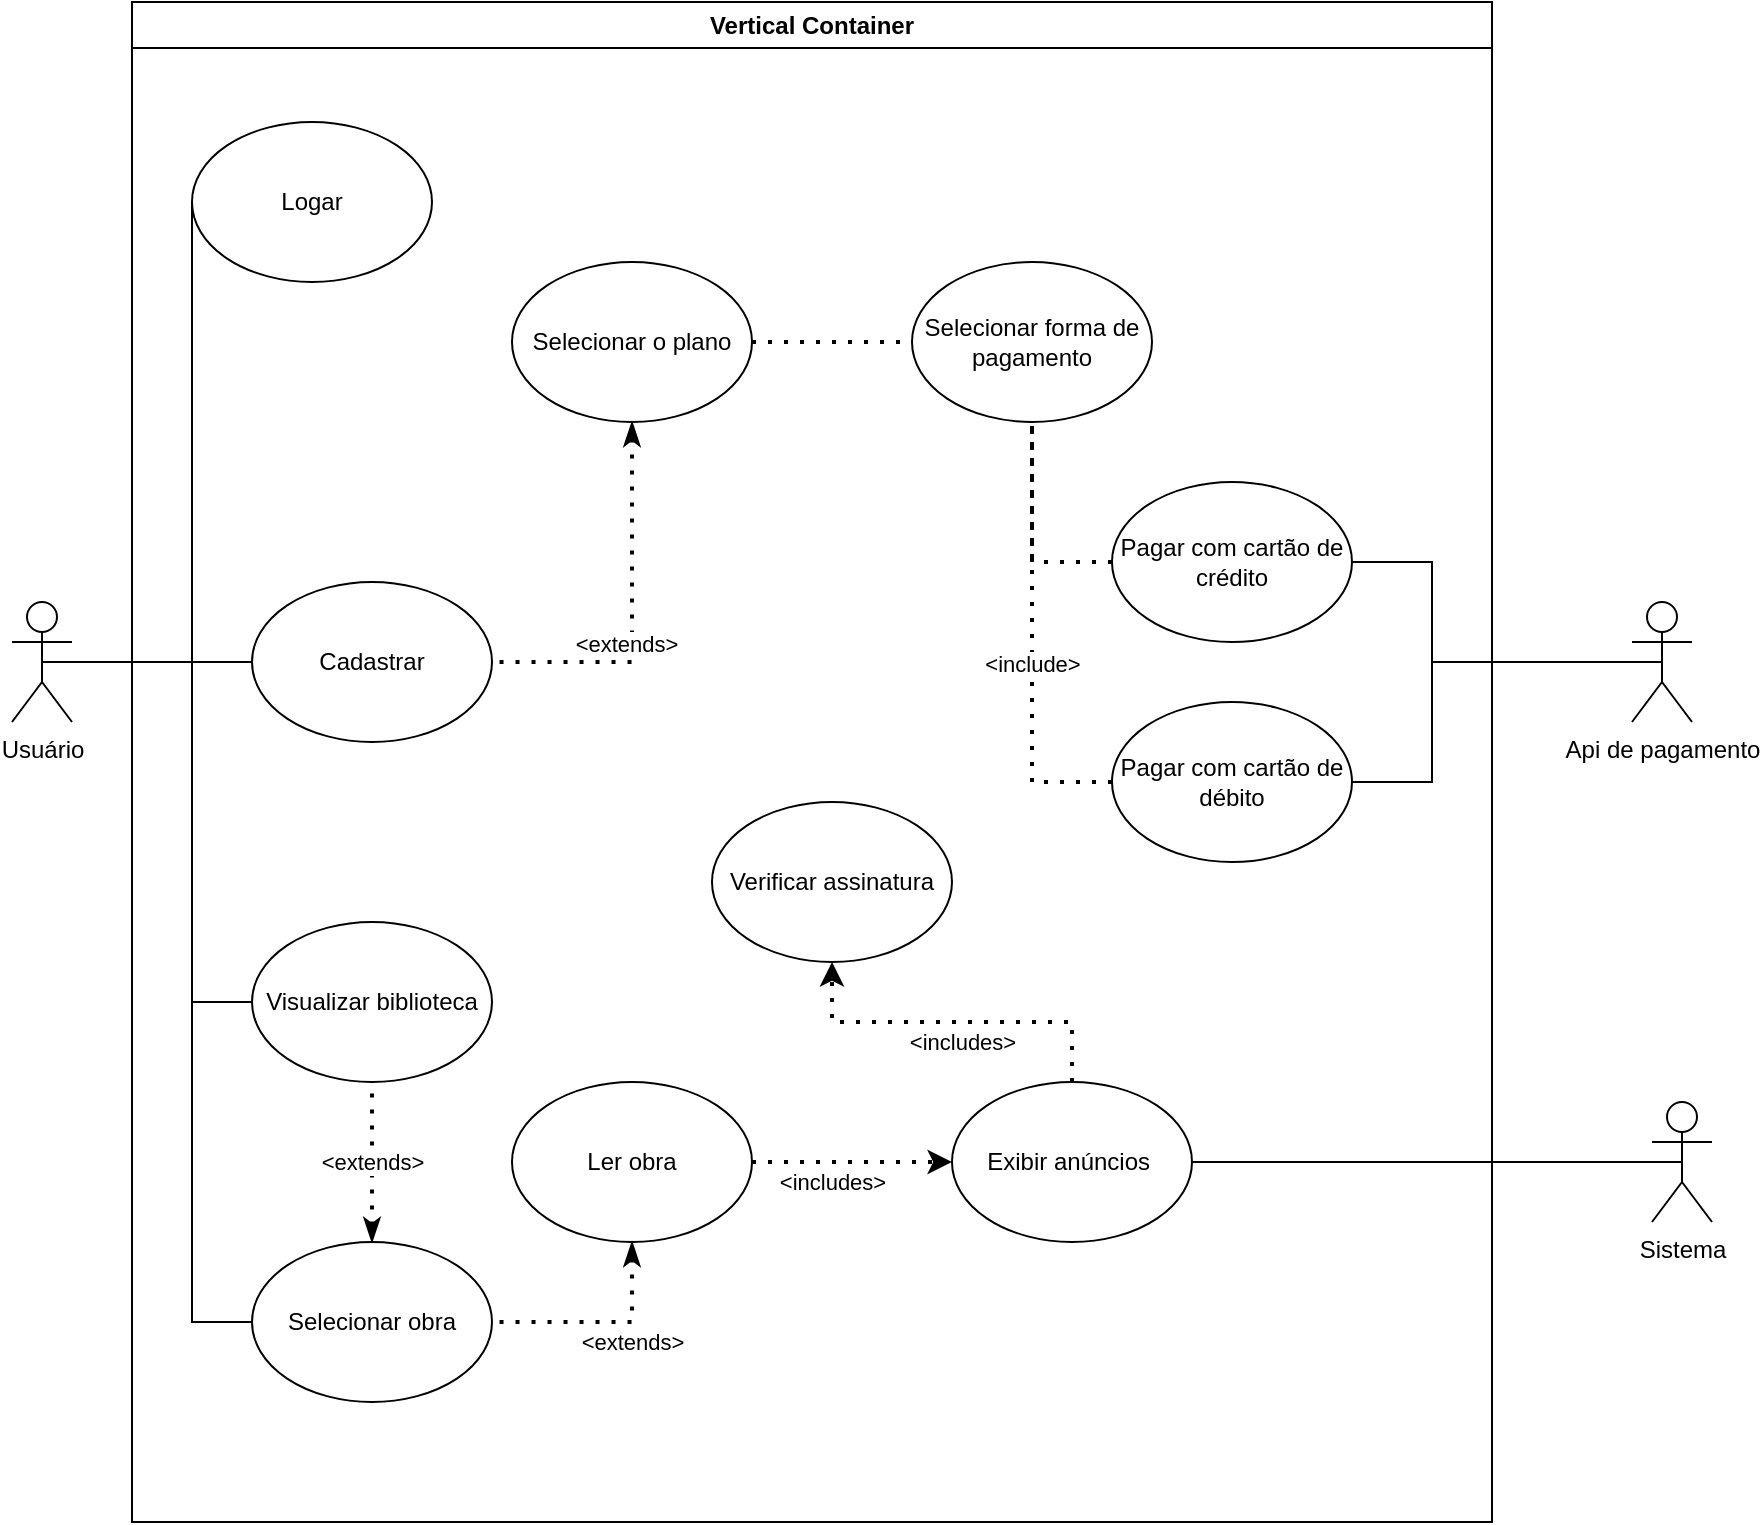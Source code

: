 <mxfile version="26.0.14">
  <diagram name="Página-1" id="UD3LxY6L90YgcLNmKbvg">
    <mxGraphModel dx="2308" dy="814" grid="1" gridSize="10" guides="1" tooltips="1" connect="1" arrows="1" fold="1" page="1" pageScale="1" pageWidth="827" pageHeight="1169" math="0" shadow="0">
      <root>
        <mxCell id="0" />
        <mxCell id="1" parent="0" />
        <mxCell id="cwIM0nOu93WwqDmSKbHJ-1" value="Usuário&lt;div&gt;&lt;br&gt;&lt;/div&gt;" style="shape=umlActor;verticalLabelPosition=bottom;verticalAlign=top;html=1;outlineConnect=0;" vertex="1" parent="1">
          <mxGeometry x="-510" y="410" width="30" height="60" as="geometry" />
        </mxCell>
        <mxCell id="cwIM0nOu93WwqDmSKbHJ-14" value="Vertical Container" style="swimlane;whiteSpace=wrap;html=1;" vertex="1" parent="1">
          <mxGeometry x="-450" y="110" width="680" height="760" as="geometry" />
        </mxCell>
        <mxCell id="cwIM0nOu93WwqDmSKbHJ-4" value="Logar" style="ellipse;whiteSpace=wrap;html=1;" vertex="1" parent="cwIM0nOu93WwqDmSKbHJ-14">
          <mxGeometry x="30" y="60" width="120" height="80" as="geometry" />
        </mxCell>
        <mxCell id="cwIM0nOu93WwqDmSKbHJ-9" style="edgeStyle=orthogonalEdgeStyle;rounded=0;orthogonalLoop=1;jettySize=auto;html=1;exitX=1;exitY=0.5;exitDx=0;exitDy=0;" edge="1" parent="cwIM0nOu93WwqDmSKbHJ-14" source="cwIM0nOu93WwqDmSKbHJ-5">
          <mxGeometry relative="1" as="geometry">
            <mxPoint x="149.759" y="330.241" as="targetPoint" />
          </mxGeometry>
        </mxCell>
        <mxCell id="cwIM0nOu93WwqDmSKbHJ-5" value="Cadastrar" style="ellipse;whiteSpace=wrap;html=1;" vertex="1" parent="cwIM0nOu93WwqDmSKbHJ-14">
          <mxGeometry x="60" y="290" width="120" height="80" as="geometry" />
        </mxCell>
        <mxCell id="cwIM0nOu93WwqDmSKbHJ-6" value="Selecionar o plano" style="ellipse;whiteSpace=wrap;html=1;" vertex="1" parent="cwIM0nOu93WwqDmSKbHJ-14">
          <mxGeometry x="190" y="130" width="120" height="80" as="geometry" />
        </mxCell>
        <mxCell id="cwIM0nOu93WwqDmSKbHJ-7" value="" style="endArrow=none;dashed=1;html=1;dashPattern=1 3;strokeWidth=2;rounded=0;startArrow=classicThin;startFill=1;entryX=1;entryY=0.5;entryDx=0;entryDy=0;exitX=0.5;exitY=1;exitDx=0;exitDy=0;" edge="1" parent="cwIM0nOu93WwqDmSKbHJ-14" source="cwIM0nOu93WwqDmSKbHJ-6" target="cwIM0nOu93WwqDmSKbHJ-5">
          <mxGeometry width="50" height="50" relative="1" as="geometry">
            <mxPoint x="246" y="380" as="sourcePoint" />
            <mxPoint x="156" y="330" as="targetPoint" />
            <Array as="points">
              <mxPoint x="250" y="330" />
            </Array>
          </mxGeometry>
        </mxCell>
        <mxCell id="cwIM0nOu93WwqDmSKbHJ-8" value="&amp;lt;extends&amp;gt;" style="edgeLabel;html=1;align=center;verticalAlign=middle;resizable=0;points=[];" vertex="1" connectable="0" parent="cwIM0nOu93WwqDmSKbHJ-7">
          <mxGeometry x="0.032" y="-3" relative="1" as="geometry">
            <mxPoint y="13" as="offset" />
          </mxGeometry>
        </mxCell>
        <mxCell id="cwIM0nOu93WwqDmSKbHJ-10" value="Visualizar biblioteca" style="ellipse;whiteSpace=wrap;html=1;" vertex="1" parent="cwIM0nOu93WwqDmSKbHJ-14">
          <mxGeometry x="60" y="460" width="120" height="80" as="geometry" />
        </mxCell>
        <mxCell id="cwIM0nOu93WwqDmSKbHJ-11" value="Selecionar obra" style="ellipse;whiteSpace=wrap;html=1;" vertex="1" parent="cwIM0nOu93WwqDmSKbHJ-14">
          <mxGeometry x="60" y="620" width="120" height="80" as="geometry" />
        </mxCell>
        <mxCell id="cwIM0nOu93WwqDmSKbHJ-22" value="Ler obra" style="ellipse;whiteSpace=wrap;html=1;" vertex="1" parent="cwIM0nOu93WwqDmSKbHJ-14">
          <mxGeometry x="190" y="540" width="120" height="80" as="geometry" />
        </mxCell>
        <mxCell id="cwIM0nOu93WwqDmSKbHJ-26" value="Verificar assinatura" style="ellipse;whiteSpace=wrap;html=1;" vertex="1" parent="cwIM0nOu93WwqDmSKbHJ-14">
          <mxGeometry x="290" y="400" width="120" height="80" as="geometry" />
        </mxCell>
        <mxCell id="cwIM0nOu93WwqDmSKbHJ-30" value="Exibir anúncios&amp;nbsp;" style="ellipse;whiteSpace=wrap;html=1;" vertex="1" parent="cwIM0nOu93WwqDmSKbHJ-14">
          <mxGeometry x="410" y="540" width="120" height="80" as="geometry" />
        </mxCell>
        <mxCell id="cwIM0nOu93WwqDmSKbHJ-31" value="" style="endArrow=classic;dashed=1;html=1;dashPattern=1 3;strokeWidth=2;rounded=0;exitX=0.5;exitY=0;exitDx=0;exitDy=0;entryX=0.5;entryY=1;entryDx=0;entryDy=0;endFill=1;" edge="1" parent="cwIM0nOu93WwqDmSKbHJ-14" source="cwIM0nOu93WwqDmSKbHJ-30" target="cwIM0nOu93WwqDmSKbHJ-26">
          <mxGeometry width="50" height="50" relative="1" as="geometry">
            <mxPoint x="480" y="530" as="sourcePoint" />
            <mxPoint x="360" y="480" as="targetPoint" />
            <Array as="points">
              <mxPoint x="470" y="510" />
              <mxPoint x="350" y="510" />
            </Array>
          </mxGeometry>
        </mxCell>
        <mxCell id="cwIM0nOu93WwqDmSKbHJ-32" value="&amp;lt;includes&amp;gt;" style="edgeLabel;html=1;align=center;verticalAlign=middle;resizable=0;points=[];" vertex="1" connectable="0" parent="cwIM0nOu93WwqDmSKbHJ-31">
          <mxGeometry x="0.101" y="3" relative="1" as="geometry">
            <mxPoint x="14" y="7" as="offset" />
          </mxGeometry>
        </mxCell>
        <mxCell id="cwIM0nOu93WwqDmSKbHJ-34" value="" style="endArrow=none;dashed=1;html=1;dashPattern=1 3;strokeWidth=2;rounded=0;startArrow=classicThin;startFill=1;entryX=0.5;entryY=1;entryDx=0;entryDy=0;exitX=0.5;exitY=0;exitDx=0;exitDy=0;" edge="1" parent="cwIM0nOu93WwqDmSKbHJ-14" source="cwIM0nOu93WwqDmSKbHJ-11" target="cwIM0nOu93WwqDmSKbHJ-10">
          <mxGeometry width="50" height="50" relative="1" as="geometry">
            <mxPoint x="336" y="490" as="sourcePoint" />
            <mxPoint x="210" y="490" as="targetPoint" />
          </mxGeometry>
        </mxCell>
        <mxCell id="cwIM0nOu93WwqDmSKbHJ-35" value="&amp;lt;extends&amp;gt;" style="edgeLabel;html=1;align=center;verticalAlign=middle;resizable=0;points=[];" vertex="1" connectable="0" parent="cwIM0nOu93WwqDmSKbHJ-34">
          <mxGeometry x="0.032" y="-3" relative="1" as="geometry">
            <mxPoint x="-3" y="1" as="offset" />
          </mxGeometry>
        </mxCell>
        <mxCell id="cwIM0nOu93WwqDmSKbHJ-38" value="" style="endArrow=classic;dashed=1;html=1;dashPattern=1 3;strokeWidth=2;rounded=0;exitX=1;exitY=0.5;exitDx=0;exitDy=0;entryX=0;entryY=0.5;entryDx=0;entryDy=0;endFill=1;" edge="1" parent="cwIM0nOu93WwqDmSKbHJ-14" source="cwIM0nOu93WwqDmSKbHJ-22" target="cwIM0nOu93WwqDmSKbHJ-30">
          <mxGeometry width="50" height="50" relative="1" as="geometry">
            <mxPoint x="326" y="500" as="sourcePoint" />
            <mxPoint x="326" y="410" as="targetPoint" />
          </mxGeometry>
        </mxCell>
        <mxCell id="cwIM0nOu93WwqDmSKbHJ-39" value="&amp;lt;includes&amp;gt;" style="edgeLabel;html=1;align=center;verticalAlign=middle;resizable=0;points=[];" vertex="1" connectable="0" parent="cwIM0nOu93WwqDmSKbHJ-38">
          <mxGeometry x="0.101" y="3" relative="1" as="geometry">
            <mxPoint x="-15" y="13" as="offset" />
          </mxGeometry>
        </mxCell>
        <mxCell id="cwIM0nOu93WwqDmSKbHJ-40" value="" style="endArrow=none;dashed=1;html=1;dashPattern=1 3;strokeWidth=2;rounded=0;startArrow=classicThin;startFill=1;entryX=1;entryY=0.5;entryDx=0;entryDy=0;exitX=0.5;exitY=1;exitDx=0;exitDy=0;" edge="1" parent="cwIM0nOu93WwqDmSKbHJ-14" source="cwIM0nOu93WwqDmSKbHJ-22" target="cwIM0nOu93WwqDmSKbHJ-11">
          <mxGeometry width="50" height="50" relative="1" as="geometry">
            <mxPoint x="240" y="650" as="sourcePoint" />
            <mxPoint x="240" y="560" as="targetPoint" />
            <Array as="points">
              <mxPoint x="250" y="660" />
            </Array>
          </mxGeometry>
        </mxCell>
        <mxCell id="cwIM0nOu93WwqDmSKbHJ-41" value="&amp;lt;extends&amp;gt;" style="edgeLabel;html=1;align=center;verticalAlign=middle;resizable=0;points=[];" vertex="1" connectable="0" parent="cwIM0nOu93WwqDmSKbHJ-40">
          <mxGeometry x="0.032" y="-3" relative="1" as="geometry">
            <mxPoint x="17" y="13" as="offset" />
          </mxGeometry>
        </mxCell>
        <mxCell id="cwIM0nOu93WwqDmSKbHJ-43" value="Selecionar forma de pagamento" style="ellipse;whiteSpace=wrap;html=1;" vertex="1" parent="cwIM0nOu93WwqDmSKbHJ-14">
          <mxGeometry x="390" y="130" width="120" height="80" as="geometry" />
        </mxCell>
        <mxCell id="cwIM0nOu93WwqDmSKbHJ-44" value="" style="endArrow=none;dashed=1;html=1;dashPattern=1 3;strokeWidth=2;rounded=0;entryX=0;entryY=0.5;entryDx=0;entryDy=0;exitX=1;exitY=0.5;exitDx=0;exitDy=0;" edge="1" parent="cwIM0nOu93WwqDmSKbHJ-14" source="cwIM0nOu93WwqDmSKbHJ-6" target="cwIM0nOu93WwqDmSKbHJ-43">
          <mxGeometry width="50" height="50" relative="1" as="geometry">
            <mxPoint x="350" y="430" as="sourcePoint" />
            <mxPoint x="400" y="380" as="targetPoint" />
          </mxGeometry>
        </mxCell>
        <mxCell id="cwIM0nOu93WwqDmSKbHJ-45" value="Pagar com cartão de crédito" style="ellipse;whiteSpace=wrap;html=1;" vertex="1" parent="cwIM0nOu93WwqDmSKbHJ-14">
          <mxGeometry x="490" y="240" width="120" height="80" as="geometry" />
        </mxCell>
        <mxCell id="cwIM0nOu93WwqDmSKbHJ-46" value="Pagar com cartão de débito" style="ellipse;whiteSpace=wrap;html=1;" vertex="1" parent="cwIM0nOu93WwqDmSKbHJ-14">
          <mxGeometry x="490" y="350" width="120" height="80" as="geometry" />
        </mxCell>
        <mxCell id="cwIM0nOu93WwqDmSKbHJ-47" value="" style="endArrow=none;dashed=1;html=1;dashPattern=1 3;strokeWidth=2;rounded=0;entryX=0.5;entryY=1;entryDx=0;entryDy=0;exitX=0;exitY=0.5;exitDx=0;exitDy=0;" edge="1" parent="cwIM0nOu93WwqDmSKbHJ-14" source="cwIM0nOu93WwqDmSKbHJ-46" target="cwIM0nOu93WwqDmSKbHJ-43">
          <mxGeometry width="50" height="50" relative="1" as="geometry">
            <mxPoint x="440" y="400" as="sourcePoint" />
            <mxPoint x="490" y="350" as="targetPoint" />
            <Array as="points">
              <mxPoint x="450" y="390" />
            </Array>
          </mxGeometry>
        </mxCell>
        <mxCell id="cwIM0nOu93WwqDmSKbHJ-59" value="&amp;lt;include&amp;gt;" style="edgeLabel;html=1;align=center;verticalAlign=middle;resizable=0;points=[];" vertex="1" connectable="0" parent="cwIM0nOu93WwqDmSKbHJ-47">
          <mxGeometry x="-0.149" y="-1" relative="1" as="geometry">
            <mxPoint x="-1" y="-6" as="offset" />
          </mxGeometry>
        </mxCell>
        <mxCell id="cwIM0nOu93WwqDmSKbHJ-48" value="" style="endArrow=none;dashed=1;html=1;dashPattern=1 3;strokeWidth=2;rounded=0;entryX=0.5;entryY=1;entryDx=0;entryDy=0;exitX=0;exitY=0.5;exitDx=0;exitDy=0;" edge="1" parent="cwIM0nOu93WwqDmSKbHJ-14" source="cwIM0nOu93WwqDmSKbHJ-45" target="cwIM0nOu93WwqDmSKbHJ-43">
          <mxGeometry width="50" height="50" relative="1" as="geometry">
            <mxPoint x="440" y="400" as="sourcePoint" />
            <mxPoint x="490" y="350" as="targetPoint" />
            <Array as="points">
              <mxPoint x="450" y="280" />
            </Array>
          </mxGeometry>
        </mxCell>
        <mxCell id="cwIM0nOu93WwqDmSKbHJ-16" value="" style="endArrow=none;html=1;rounded=0;exitX=0.5;exitY=0.5;exitDx=0;exitDy=0;exitPerimeter=0;entryX=0;entryY=0.5;entryDx=0;entryDy=0;" edge="1" parent="1" source="cwIM0nOu93WwqDmSKbHJ-1" target="cwIM0nOu93WwqDmSKbHJ-5">
          <mxGeometry width="50" height="50" relative="1" as="geometry">
            <mxPoint x="-70" y="470" as="sourcePoint" />
            <mxPoint x="-20" y="420" as="targetPoint" />
          </mxGeometry>
        </mxCell>
        <mxCell id="cwIM0nOu93WwqDmSKbHJ-18" value="" style="endArrow=none;html=1;rounded=0;exitX=0.5;exitY=0.5;exitDx=0;exitDy=0;exitPerimeter=0;entryX=0;entryY=0.5;entryDx=0;entryDy=0;" edge="1" parent="1" source="cwIM0nOu93WwqDmSKbHJ-1" target="cwIM0nOu93WwqDmSKbHJ-4">
          <mxGeometry width="50" height="50" relative="1" as="geometry">
            <mxPoint x="-70" y="470" as="sourcePoint" />
            <mxPoint x="-20" y="420" as="targetPoint" />
            <Array as="points">
              <mxPoint x="-420" y="440" />
              <mxPoint x="-420" y="270" />
            </Array>
          </mxGeometry>
        </mxCell>
        <mxCell id="cwIM0nOu93WwqDmSKbHJ-19" value="" style="endArrow=none;html=1;rounded=0;exitX=0.5;exitY=0.5;exitDx=0;exitDy=0;exitPerimeter=0;entryX=0;entryY=0.5;entryDx=0;entryDy=0;" edge="1" parent="1" source="cwIM0nOu93WwqDmSKbHJ-1" target="cwIM0nOu93WwqDmSKbHJ-10">
          <mxGeometry width="50" height="50" relative="1" as="geometry">
            <mxPoint x="-70" y="470" as="sourcePoint" />
            <mxPoint x="-20" y="420" as="targetPoint" />
            <Array as="points">
              <mxPoint x="-420" y="440" />
              <mxPoint x="-420" y="610" />
            </Array>
          </mxGeometry>
        </mxCell>
        <mxCell id="cwIM0nOu93WwqDmSKbHJ-20" value="" style="endArrow=none;html=1;rounded=0;exitX=0.5;exitY=0.5;exitDx=0;exitDy=0;exitPerimeter=0;entryX=0;entryY=0.5;entryDx=0;entryDy=0;" edge="1" parent="1" source="cwIM0nOu93WwqDmSKbHJ-1" target="cwIM0nOu93WwqDmSKbHJ-11">
          <mxGeometry width="50" height="50" relative="1" as="geometry">
            <mxPoint x="-70" y="470" as="sourcePoint" />
            <mxPoint x="-20" y="420" as="targetPoint" />
            <Array as="points">
              <mxPoint x="-420" y="440" />
              <mxPoint x="-420" y="770" />
            </Array>
          </mxGeometry>
        </mxCell>
        <mxCell id="cwIM0nOu93WwqDmSKbHJ-27" value="Sistema" style="shape=umlActor;verticalLabelPosition=bottom;verticalAlign=top;html=1;outlineConnect=0;" vertex="1" parent="1">
          <mxGeometry x="310" y="660" width="30" height="60" as="geometry" />
        </mxCell>
        <mxCell id="cwIM0nOu93WwqDmSKbHJ-36" value="" style="endArrow=none;html=1;rounded=0;entryX=0.5;entryY=0.5;entryDx=0;entryDy=0;entryPerimeter=0;exitX=1;exitY=0.5;exitDx=0;exitDy=0;" edge="1" parent="1" source="cwIM0nOu93WwqDmSKbHJ-30" target="cwIM0nOu93WwqDmSKbHJ-27">
          <mxGeometry width="50" height="50" relative="1" as="geometry">
            <mxPoint x="280" y="940" as="sourcePoint" />
            <mxPoint x="330" y="890" as="targetPoint" />
          </mxGeometry>
        </mxCell>
        <mxCell id="cwIM0nOu93WwqDmSKbHJ-49" value="Api de pagamento" style="shape=umlActor;verticalLabelPosition=bottom;verticalAlign=top;html=1;outlineConnect=0;" vertex="1" parent="1">
          <mxGeometry x="300" y="410" width="30" height="60" as="geometry" />
        </mxCell>
        <mxCell id="cwIM0nOu93WwqDmSKbHJ-57" value="" style="endArrow=none;html=1;rounded=0;entryX=0.5;entryY=0.5;entryDx=0;entryDy=0;entryPerimeter=0;exitX=1;exitY=0.5;exitDx=0;exitDy=0;" edge="1" parent="1" source="cwIM0nOu93WwqDmSKbHJ-45" target="cwIM0nOu93WwqDmSKbHJ-49">
          <mxGeometry width="50" height="50" relative="1" as="geometry">
            <mxPoint x="180" y="470" as="sourcePoint" />
            <mxPoint x="230" y="420" as="targetPoint" />
            <Array as="points">
              <mxPoint x="200" y="390" />
              <mxPoint x="200" y="440" />
            </Array>
          </mxGeometry>
        </mxCell>
        <mxCell id="cwIM0nOu93WwqDmSKbHJ-58" value="" style="endArrow=none;html=1;rounded=0;exitX=1;exitY=0.5;exitDx=0;exitDy=0;entryX=0.5;entryY=0.5;entryDx=0;entryDy=0;entryPerimeter=0;" edge="1" parent="1" source="cwIM0nOu93WwqDmSKbHJ-46" target="cwIM0nOu93WwqDmSKbHJ-49">
          <mxGeometry width="50" height="50" relative="1" as="geometry">
            <mxPoint x="180" y="470" as="sourcePoint" />
            <mxPoint x="230" y="420" as="targetPoint" />
            <Array as="points">
              <mxPoint x="200" y="500" />
              <mxPoint x="200" y="440" />
            </Array>
          </mxGeometry>
        </mxCell>
      </root>
    </mxGraphModel>
  </diagram>
</mxfile>
